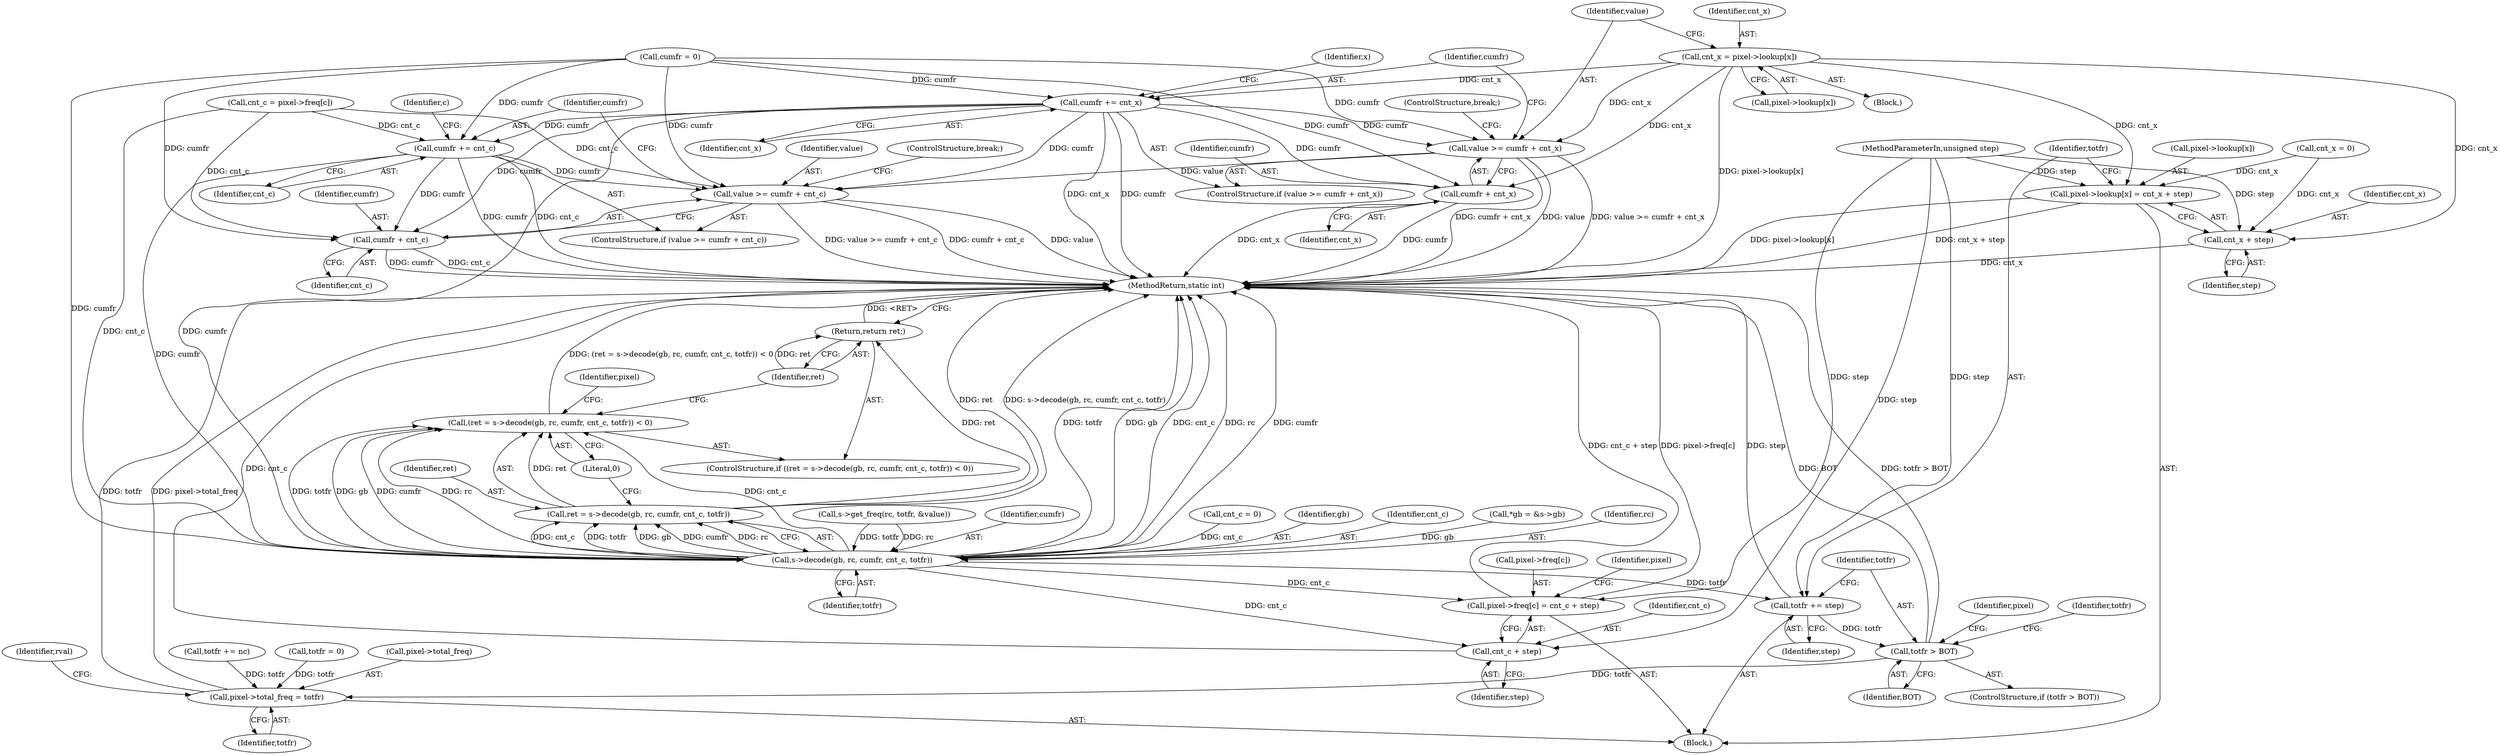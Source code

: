digraph "0_FFmpeg_2171dfae8c065878a2e130390eb78cf2947a5b69@pointer" {
"1000161" [label="(Call,cnt_x = pixel->lookup[x])"];
"1000169" [label="(Call,value >= cumfr + cnt_x)"];
"1000202" [label="(Call,value >= cumfr + cnt_c)"];
"1000171" [label="(Call,cumfr + cnt_x)"];
"1000174" [label="(Call,cumfr += cnt_x)"];
"1000204" [label="(Call,cumfr + cnt_c)"];
"1000207" [label="(Call,cumfr += cnt_c)"];
"1000229" [label="(Call,s->decode(gb, rc, cumfr, cnt_c, totfr))"];
"1000226" [label="(Call,(ret = s->decode(gb, rc, cumfr, cnt_c, totfr)) < 0)"];
"1000227" [label="(Call,ret = s->decode(gb, rc, cumfr, cnt_c, totfr))"];
"1000236" [label="(Return,return ret;)"];
"1000238" [label="(Call,pixel->freq[c] = cnt_c + step)"];
"1000244" [label="(Call,cnt_c + step)"];
"1000256" [label="(Call,totfr += step)"];
"1000260" [label="(Call,totfr > BOT)"];
"1000344" [label="(Call,pixel->total_freq = totfr)"];
"1000247" [label="(Call,pixel->lookup[x] = cnt_x + step)"];
"1000253" [label="(Call,cnt_x + step)"];
"1000209" [label="(Identifier,cnt_c)"];
"1000227" [label="(Call,ret = s->decode(gb, rc, cumfr, cnt_c, totfr))"];
"1000204" [label="(Call,cumfr + cnt_c)"];
"1000173" [label="(Identifier,cnt_x)"];
"1000258" [label="(Identifier,step)"];
"1000161" [label="(Call,cnt_x = pixel->lookup[x])"];
"1000255" [label="(Identifier,step)"];
"1000194" [label="(Call,cnt_c = pixel->freq[c])"];
"1000241" [label="(Identifier,pixel)"];
"1000226" [label="(Call,(ret = s->decode(gb, rc, cumfr, cnt_c, totfr)) < 0)"];
"1000239" [label="(Call,pixel->freq[c])"];
"1000359" [label="(MethodReturn,static int)"];
"1000254" [label="(Identifier,cnt_x)"];
"1000265" [label="(Identifier,totfr)"];
"1000348" [label="(Identifier,totfr)"];
"1000168" [label="(ControlStructure,if (value >= cumfr + cnt_x))"];
"1000186" [label="(Call,cnt_c = 0)"];
"1000203" [label="(Identifier,value)"];
"1000264" [label="(Call,totfr = 0)"];
"1000296" [label="(Call,totfr += nc)"];
"1000253" [label="(Call,cnt_x + step)"];
"1000247" [label="(Call,pixel->lookup[x] = cnt_x + step)"];
"1000174" [label="(Call,cumfr += cnt_x)"];
"1000230" [label="(Identifier,gb)"];
"1000257" [label="(Identifier,totfr)"];
"1000261" [label="(Identifier,totfr)"];
"1000105" [label="(Block,)"];
"1000162" [label="(Identifier,cnt_x)"];
"1000256" [label="(Call,totfr += step)"];
"1000250" [label="(Identifier,pixel)"];
"1000211" [label="(ControlStructure,break;)"];
"1000171" [label="(Call,cumfr + cnt_x)"];
"1000234" [label="(Identifier,totfr)"];
"1000344" [label="(Call,pixel->total_freq = totfr)"];
"1000178" [label="(ControlStructure,break;)"];
"1000229" [label="(Call,s->decode(gb, rc, cumfr, cnt_c, totfr))"];
"1000205" [label="(Identifier,cumfr)"];
"1000207" [label="(Call,cumfr += cnt_c)"];
"1000259" [label="(ControlStructure,if (totfr > BOT))"];
"1000201" [label="(ControlStructure,if (value >= cumfr + cnt_c))"];
"1000236" [label="(Return,return ret;)"];
"1000345" [label="(Call,pixel->total_freq)"];
"1000244" [label="(Call,cnt_c + step)"];
"1000248" [label="(Call,pixel->lookup[x])"];
"1000176" [label="(Identifier,cnt_x)"];
"1000213" [label="(Identifier,c)"];
"1000233" [label="(Identifier,cnt_c)"];
"1000107" [label="(Call,*gb = &s->gb)"];
"1000170" [label="(Identifier,value)"];
"1000103" [label="(MethodParameterIn,unsigned step)"];
"1000351" [label="(Identifier,rval)"];
"1000235" [label="(Literal,0)"];
"1000231" [label="(Identifier,rc)"];
"1000260" [label="(Call,totfr > BOT)"];
"1000245" [label="(Identifier,cnt_c)"];
"1000237" [label="(Identifier,ret)"];
"1000175" [label="(Identifier,cumfr)"];
"1000206" [label="(Identifier,cnt_c)"];
"1000346" [label="(Identifier,pixel)"];
"1000148" [label="(Call,s->get_freq(rc, totfr, &value))"];
"1000180" [label="(Identifier,x)"];
"1000163" [label="(Call,pixel->lookup[x])"];
"1000238" [label="(Call,pixel->freq[c] = cnt_c + step)"];
"1000228" [label="(Identifier,ret)"];
"1000132" [label="(Call,cumfr = 0)"];
"1000232" [label="(Identifier,cumfr)"];
"1000225" [label="(ControlStructure,if ((ret = s->decode(gb, rc, cumfr, cnt_c, totfr)) < 0))"];
"1000208" [label="(Identifier,cumfr)"];
"1000172" [label="(Identifier,cumfr)"];
"1000160" [label="(Block,)"];
"1000246" [label="(Identifier,step)"];
"1000202" [label="(Call,value >= cumfr + cnt_c)"];
"1000169" [label="(Call,value >= cumfr + cnt_x)"];
"1000262" [label="(Identifier,BOT)"];
"1000136" [label="(Call,cnt_x = 0)"];
"1000161" -> "1000160"  [label="AST: "];
"1000161" -> "1000163"  [label="CFG: "];
"1000162" -> "1000161"  [label="AST: "];
"1000163" -> "1000161"  [label="AST: "];
"1000170" -> "1000161"  [label="CFG: "];
"1000161" -> "1000359"  [label="DDG: pixel->lookup[x]"];
"1000161" -> "1000169"  [label="DDG: cnt_x"];
"1000161" -> "1000171"  [label="DDG: cnt_x"];
"1000161" -> "1000174"  [label="DDG: cnt_x"];
"1000161" -> "1000247"  [label="DDG: cnt_x"];
"1000161" -> "1000253"  [label="DDG: cnt_x"];
"1000169" -> "1000168"  [label="AST: "];
"1000169" -> "1000171"  [label="CFG: "];
"1000170" -> "1000169"  [label="AST: "];
"1000171" -> "1000169"  [label="AST: "];
"1000175" -> "1000169"  [label="CFG: "];
"1000178" -> "1000169"  [label="CFG: "];
"1000169" -> "1000359"  [label="DDG: value >= cumfr + cnt_x"];
"1000169" -> "1000359"  [label="DDG: cumfr + cnt_x"];
"1000169" -> "1000359"  [label="DDG: value"];
"1000132" -> "1000169"  [label="DDG: cumfr"];
"1000174" -> "1000169"  [label="DDG: cumfr"];
"1000169" -> "1000202"  [label="DDG: value"];
"1000202" -> "1000201"  [label="AST: "];
"1000202" -> "1000204"  [label="CFG: "];
"1000203" -> "1000202"  [label="AST: "];
"1000204" -> "1000202"  [label="AST: "];
"1000208" -> "1000202"  [label="CFG: "];
"1000211" -> "1000202"  [label="CFG: "];
"1000202" -> "1000359"  [label="DDG: value"];
"1000202" -> "1000359"  [label="DDG: value >= cumfr + cnt_c"];
"1000202" -> "1000359"  [label="DDG: cumfr + cnt_c"];
"1000207" -> "1000202"  [label="DDG: cumfr"];
"1000132" -> "1000202"  [label="DDG: cumfr"];
"1000174" -> "1000202"  [label="DDG: cumfr"];
"1000194" -> "1000202"  [label="DDG: cnt_c"];
"1000171" -> "1000173"  [label="CFG: "];
"1000172" -> "1000171"  [label="AST: "];
"1000173" -> "1000171"  [label="AST: "];
"1000171" -> "1000359"  [label="DDG: cumfr"];
"1000171" -> "1000359"  [label="DDG: cnt_x"];
"1000132" -> "1000171"  [label="DDG: cumfr"];
"1000174" -> "1000171"  [label="DDG: cumfr"];
"1000174" -> "1000168"  [label="AST: "];
"1000174" -> "1000176"  [label="CFG: "];
"1000175" -> "1000174"  [label="AST: "];
"1000176" -> "1000174"  [label="AST: "];
"1000180" -> "1000174"  [label="CFG: "];
"1000174" -> "1000359"  [label="DDG: cnt_x"];
"1000174" -> "1000359"  [label="DDG: cumfr"];
"1000132" -> "1000174"  [label="DDG: cumfr"];
"1000174" -> "1000204"  [label="DDG: cumfr"];
"1000174" -> "1000207"  [label="DDG: cumfr"];
"1000174" -> "1000229"  [label="DDG: cumfr"];
"1000204" -> "1000206"  [label="CFG: "];
"1000205" -> "1000204"  [label="AST: "];
"1000206" -> "1000204"  [label="AST: "];
"1000204" -> "1000359"  [label="DDG: cnt_c"];
"1000204" -> "1000359"  [label="DDG: cumfr"];
"1000207" -> "1000204"  [label="DDG: cumfr"];
"1000132" -> "1000204"  [label="DDG: cumfr"];
"1000194" -> "1000204"  [label="DDG: cnt_c"];
"1000207" -> "1000201"  [label="AST: "];
"1000207" -> "1000209"  [label="CFG: "];
"1000208" -> "1000207"  [label="AST: "];
"1000209" -> "1000207"  [label="AST: "];
"1000213" -> "1000207"  [label="CFG: "];
"1000207" -> "1000359"  [label="DDG: cnt_c"];
"1000207" -> "1000359"  [label="DDG: cumfr"];
"1000194" -> "1000207"  [label="DDG: cnt_c"];
"1000132" -> "1000207"  [label="DDG: cumfr"];
"1000207" -> "1000229"  [label="DDG: cumfr"];
"1000229" -> "1000227"  [label="AST: "];
"1000229" -> "1000234"  [label="CFG: "];
"1000230" -> "1000229"  [label="AST: "];
"1000231" -> "1000229"  [label="AST: "];
"1000232" -> "1000229"  [label="AST: "];
"1000233" -> "1000229"  [label="AST: "];
"1000234" -> "1000229"  [label="AST: "];
"1000227" -> "1000229"  [label="CFG: "];
"1000229" -> "1000359"  [label="DDG: cnt_c"];
"1000229" -> "1000359"  [label="DDG: rc"];
"1000229" -> "1000359"  [label="DDG: cumfr"];
"1000229" -> "1000359"  [label="DDG: totfr"];
"1000229" -> "1000359"  [label="DDG: gb"];
"1000229" -> "1000226"  [label="DDG: cnt_c"];
"1000229" -> "1000226"  [label="DDG: totfr"];
"1000229" -> "1000226"  [label="DDG: gb"];
"1000229" -> "1000226"  [label="DDG: cumfr"];
"1000229" -> "1000226"  [label="DDG: rc"];
"1000229" -> "1000227"  [label="DDG: cnt_c"];
"1000229" -> "1000227"  [label="DDG: totfr"];
"1000229" -> "1000227"  [label="DDG: gb"];
"1000229" -> "1000227"  [label="DDG: cumfr"];
"1000229" -> "1000227"  [label="DDG: rc"];
"1000107" -> "1000229"  [label="DDG: gb"];
"1000148" -> "1000229"  [label="DDG: rc"];
"1000148" -> "1000229"  [label="DDG: totfr"];
"1000132" -> "1000229"  [label="DDG: cumfr"];
"1000186" -> "1000229"  [label="DDG: cnt_c"];
"1000194" -> "1000229"  [label="DDG: cnt_c"];
"1000229" -> "1000238"  [label="DDG: cnt_c"];
"1000229" -> "1000244"  [label="DDG: cnt_c"];
"1000229" -> "1000256"  [label="DDG: totfr"];
"1000226" -> "1000225"  [label="AST: "];
"1000226" -> "1000235"  [label="CFG: "];
"1000227" -> "1000226"  [label="AST: "];
"1000235" -> "1000226"  [label="AST: "];
"1000237" -> "1000226"  [label="CFG: "];
"1000241" -> "1000226"  [label="CFG: "];
"1000226" -> "1000359"  [label="DDG: (ret = s->decode(gb, rc, cumfr, cnt_c, totfr)) < 0"];
"1000227" -> "1000226"  [label="DDG: ret"];
"1000228" -> "1000227"  [label="AST: "];
"1000235" -> "1000227"  [label="CFG: "];
"1000227" -> "1000359"  [label="DDG: ret"];
"1000227" -> "1000359"  [label="DDG: s->decode(gb, rc, cumfr, cnt_c, totfr)"];
"1000227" -> "1000236"  [label="DDG: ret"];
"1000236" -> "1000225"  [label="AST: "];
"1000236" -> "1000237"  [label="CFG: "];
"1000237" -> "1000236"  [label="AST: "];
"1000359" -> "1000236"  [label="CFG: "];
"1000236" -> "1000359"  [label="DDG: <RET>"];
"1000237" -> "1000236"  [label="DDG: ret"];
"1000238" -> "1000105"  [label="AST: "];
"1000238" -> "1000244"  [label="CFG: "];
"1000239" -> "1000238"  [label="AST: "];
"1000244" -> "1000238"  [label="AST: "];
"1000250" -> "1000238"  [label="CFG: "];
"1000238" -> "1000359"  [label="DDG: pixel->freq[c]"];
"1000238" -> "1000359"  [label="DDG: cnt_c + step"];
"1000103" -> "1000238"  [label="DDG: step"];
"1000244" -> "1000246"  [label="CFG: "];
"1000245" -> "1000244"  [label="AST: "];
"1000246" -> "1000244"  [label="AST: "];
"1000244" -> "1000359"  [label="DDG: cnt_c"];
"1000103" -> "1000244"  [label="DDG: step"];
"1000256" -> "1000105"  [label="AST: "];
"1000256" -> "1000258"  [label="CFG: "];
"1000257" -> "1000256"  [label="AST: "];
"1000258" -> "1000256"  [label="AST: "];
"1000261" -> "1000256"  [label="CFG: "];
"1000256" -> "1000359"  [label="DDG: step"];
"1000103" -> "1000256"  [label="DDG: step"];
"1000256" -> "1000260"  [label="DDG: totfr"];
"1000260" -> "1000259"  [label="AST: "];
"1000260" -> "1000262"  [label="CFG: "];
"1000261" -> "1000260"  [label="AST: "];
"1000262" -> "1000260"  [label="AST: "];
"1000265" -> "1000260"  [label="CFG: "];
"1000346" -> "1000260"  [label="CFG: "];
"1000260" -> "1000359"  [label="DDG: totfr > BOT"];
"1000260" -> "1000359"  [label="DDG: BOT"];
"1000260" -> "1000344"  [label="DDG: totfr"];
"1000344" -> "1000105"  [label="AST: "];
"1000344" -> "1000348"  [label="CFG: "];
"1000345" -> "1000344"  [label="AST: "];
"1000348" -> "1000344"  [label="AST: "];
"1000351" -> "1000344"  [label="CFG: "];
"1000344" -> "1000359"  [label="DDG: totfr"];
"1000344" -> "1000359"  [label="DDG: pixel->total_freq"];
"1000264" -> "1000344"  [label="DDG: totfr"];
"1000296" -> "1000344"  [label="DDG: totfr"];
"1000247" -> "1000105"  [label="AST: "];
"1000247" -> "1000253"  [label="CFG: "];
"1000248" -> "1000247"  [label="AST: "];
"1000253" -> "1000247"  [label="AST: "];
"1000257" -> "1000247"  [label="CFG: "];
"1000247" -> "1000359"  [label="DDG: pixel->lookup[x]"];
"1000247" -> "1000359"  [label="DDG: cnt_x + step"];
"1000136" -> "1000247"  [label="DDG: cnt_x"];
"1000103" -> "1000247"  [label="DDG: step"];
"1000253" -> "1000255"  [label="CFG: "];
"1000254" -> "1000253"  [label="AST: "];
"1000255" -> "1000253"  [label="AST: "];
"1000253" -> "1000359"  [label="DDG: cnt_x"];
"1000136" -> "1000253"  [label="DDG: cnt_x"];
"1000103" -> "1000253"  [label="DDG: step"];
}
